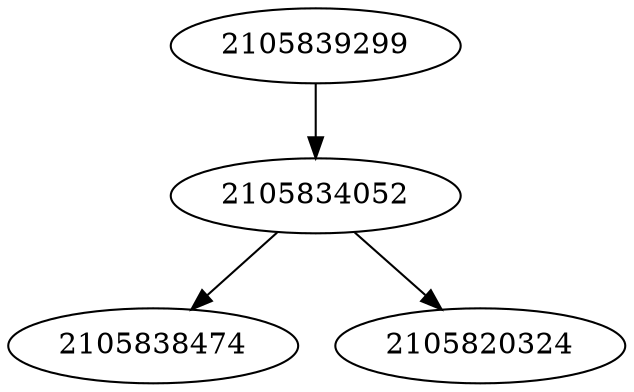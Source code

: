 strict digraph  {
2105838474;
2105839299;
2105820324;
2105834052;
2105839299 -> 2105834052;
2105834052 -> 2105838474;
2105834052 -> 2105820324;
}
